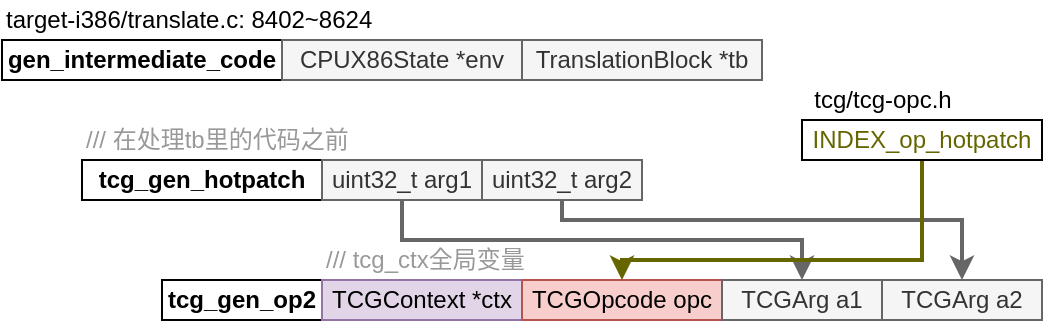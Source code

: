 <mxfile version="12.3.2" type="device" pages="1">
  <diagram id="YfxItp0cC2_p-ZkiNddo" name="Page-1">
    <mxGraphModel dx="653" dy="403" grid="1" gridSize="10" guides="0" tooltips="1" connect="1" arrows="1" fold="1" page="1" pageScale="1" pageWidth="827" pageHeight="1169" math="0" shadow="0">
      <root>
        <mxCell id="0"/>
        <mxCell id="1" parent="0"/>
        <mxCell id="kc2LFMdt1Sn8iy__2PLe-1" value="&lt;b&gt;tcg_gen_hotpatch&lt;/b&gt;" style="rounded=0;whiteSpace=wrap;html=1;" vertex="1" parent="1">
          <mxGeometry x="80" y="100" width="120" height="20" as="geometry"/>
        </mxCell>
        <mxCell id="kc2LFMdt1Sn8iy__2PLe-2" value="&lt;b&gt;gen_intermediate_code&lt;/b&gt;" style="rounded=0;whiteSpace=wrap;html=1;" vertex="1" parent="1">
          <mxGeometry x="40" y="40" width="140" height="20" as="geometry"/>
        </mxCell>
        <mxCell id="kc2LFMdt1Sn8iy__2PLe-3" value="CPUX86State *env" style="rounded=0;whiteSpace=wrap;html=1;fillColor=#f5f5f5;strokeColor=#666666;fontColor=#333333;" vertex="1" parent="1">
          <mxGeometry x="180" y="40" width="120" height="20" as="geometry"/>
        </mxCell>
        <mxCell id="kc2LFMdt1Sn8iy__2PLe-4" value="TranslationBlock *tb" style="rounded=0;whiteSpace=wrap;html=1;fillColor=#f5f5f5;strokeColor=#666666;fontColor=#333333;" vertex="1" parent="1">
          <mxGeometry x="300" y="40" width="120" height="20" as="geometry"/>
        </mxCell>
        <mxCell id="kc2LFMdt1Sn8iy__2PLe-5" value="target-i386/translate.c: 8402~8624" style="text;html=1;align=left;verticalAlign=middle;resizable=0;points=[];;autosize=1;" vertex="1" parent="1">
          <mxGeometry x="40" y="20" width="200" height="20" as="geometry"/>
        </mxCell>
        <mxCell id="kc2LFMdt1Sn8iy__2PLe-6" value="&lt;font color=&quot;#999999&quot;&gt;/// 在处理tb里的代码之前&lt;/font&gt;" style="text;html=1;align=left;verticalAlign=middle;resizable=0;points=[];;autosize=1;" vertex="1" parent="1">
          <mxGeometry x="80" y="80" width="150" height="20" as="geometry"/>
        </mxCell>
        <mxCell id="kc2LFMdt1Sn8iy__2PLe-14" style="edgeStyle=orthogonalEdgeStyle;rounded=0;orthogonalLoop=1;jettySize=auto;html=1;fillColor=#f5f5f5;strokeColor=#666666;strokeWidth=2;" edge="1" parent="1" source="kc2LFMdt1Sn8iy__2PLe-7" target="kc2LFMdt1Sn8iy__2PLe-12">
          <mxGeometry relative="1" as="geometry">
            <Array as="points">
              <mxPoint x="240" y="140"/>
              <mxPoint x="440" y="140"/>
            </Array>
          </mxGeometry>
        </mxCell>
        <mxCell id="kc2LFMdt1Sn8iy__2PLe-7" value="uint32_t arg1" style="rounded=0;whiteSpace=wrap;html=1;fillColor=#f5f5f5;strokeColor=#666666;fontColor=#333333;" vertex="1" parent="1">
          <mxGeometry x="200" y="100" width="80" height="20" as="geometry"/>
        </mxCell>
        <mxCell id="kc2LFMdt1Sn8iy__2PLe-15" style="edgeStyle=orthogonalEdgeStyle;rounded=0;orthogonalLoop=1;jettySize=auto;html=1;strokeWidth=2;fillColor=#f5f5f5;strokeColor=#666666;" edge="1" parent="1" source="kc2LFMdt1Sn8iy__2PLe-8" target="kc2LFMdt1Sn8iy__2PLe-13">
          <mxGeometry relative="1" as="geometry">
            <Array as="points">
              <mxPoint x="320" y="130"/>
              <mxPoint x="520" y="130"/>
            </Array>
          </mxGeometry>
        </mxCell>
        <mxCell id="kc2LFMdt1Sn8iy__2PLe-8" value="uint32_t arg2" style="rounded=0;whiteSpace=wrap;html=1;fillColor=#f5f5f5;strokeColor=#666666;fontColor=#333333;" vertex="1" parent="1">
          <mxGeometry x="280" y="100" width="80" height="20" as="geometry"/>
        </mxCell>
        <mxCell id="kc2LFMdt1Sn8iy__2PLe-9" value="&lt;b&gt;tcg_gen_op2&lt;/b&gt;" style="rounded=0;whiteSpace=wrap;html=1;" vertex="1" parent="1">
          <mxGeometry x="120" y="160" width="80" height="20" as="geometry"/>
        </mxCell>
        <mxCell id="kc2LFMdt1Sn8iy__2PLe-10" value="TCGContext *ctx" style="rounded=0;whiteSpace=wrap;html=1;fillColor=#e1d5e7;strokeColor=#9673a6;" vertex="1" parent="1">
          <mxGeometry x="200" y="160" width="100" height="20" as="geometry"/>
        </mxCell>
        <mxCell id="kc2LFMdt1Sn8iy__2PLe-11" value="TCGOpcode opc" style="rounded=0;whiteSpace=wrap;html=1;fillColor=#f8cecc;strokeColor=#b85450;" vertex="1" parent="1">
          <mxGeometry x="300" y="160" width="100" height="20" as="geometry"/>
        </mxCell>
        <mxCell id="kc2LFMdt1Sn8iy__2PLe-12" value="TCGArg a1" style="rounded=0;whiteSpace=wrap;html=1;fillColor=#f5f5f5;strokeColor=#666666;fontColor=#333333;" vertex="1" parent="1">
          <mxGeometry x="400" y="160" width="80" height="20" as="geometry"/>
        </mxCell>
        <mxCell id="kc2LFMdt1Sn8iy__2PLe-13" value="TCGArg a2" style="rounded=0;whiteSpace=wrap;html=1;fillColor=#f5f5f5;strokeColor=#666666;fontColor=#333333;" vertex="1" parent="1">
          <mxGeometry x="480" y="160" width="80" height="20" as="geometry"/>
        </mxCell>
        <mxCell id="kc2LFMdt1Sn8iy__2PLe-19" style="edgeStyle=orthogonalEdgeStyle;rounded=0;orthogonalLoop=1;jettySize=auto;html=1;strokeWidth=2;strokeColor=#666600;" edge="1" parent="1" source="kc2LFMdt1Sn8iy__2PLe-17" target="kc2LFMdt1Sn8iy__2PLe-11">
          <mxGeometry relative="1" as="geometry">
            <Array as="points">
              <mxPoint x="500" y="150"/>
              <mxPoint x="350" y="150"/>
            </Array>
          </mxGeometry>
        </mxCell>
        <mxCell id="kc2LFMdt1Sn8iy__2PLe-17" value="&lt;span style=&quot;color: rgb(102 , 102 , 0)&quot;&gt;INDEX_op_hotpatch&lt;/span&gt;" style="rounded=0;whiteSpace=wrap;html=1;" vertex="1" parent="1">
          <mxGeometry x="440" y="80" width="120" height="20" as="geometry"/>
        </mxCell>
        <mxCell id="kc2LFMdt1Sn8iy__2PLe-18" value="tcg/tcg-opc.h" style="text;html=1;align=center;verticalAlign=middle;resizable=0;points=[];;autosize=1;" vertex="1" parent="1">
          <mxGeometry x="440" y="60" width="80" height="20" as="geometry"/>
        </mxCell>
        <mxCell id="kc2LFMdt1Sn8iy__2PLe-20" value="&lt;font color=&quot;#999999&quot;&gt;/// tcg_ctx全局变量&lt;/font&gt;" style="text;html=1;align=left;verticalAlign=middle;resizable=0;points=[];;autosize=1;" vertex="1" parent="1">
          <mxGeometry x="200" y="140" width="110" height="20" as="geometry"/>
        </mxCell>
      </root>
    </mxGraphModel>
  </diagram>
</mxfile>
